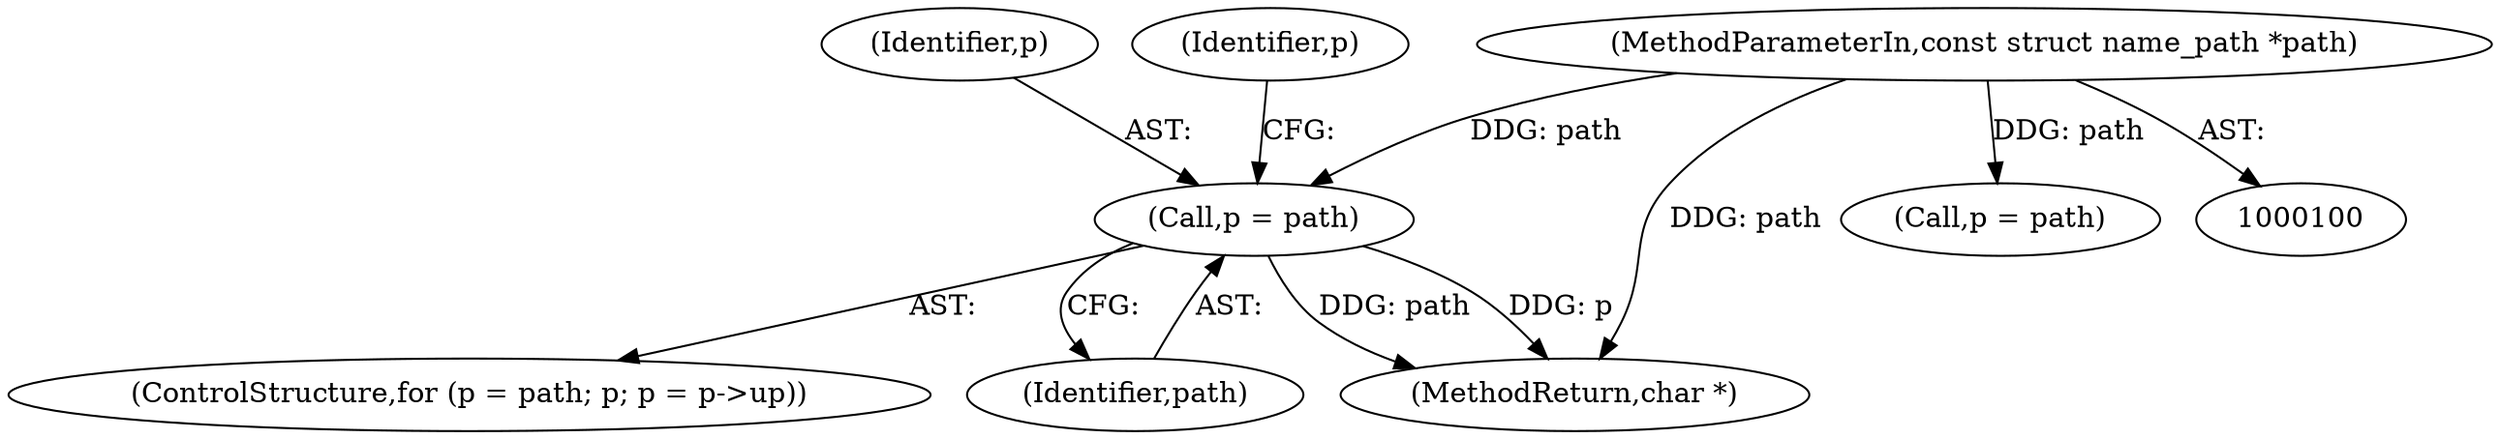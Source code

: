 digraph "0_git_34fa79a6cde56d6d428ab0d3160cb094ebad3305_0@pointer" {
"1000160" [label="(Call,p = path)"];
"1000101" [label="(MethodParameterIn,const struct name_path *path)"];
"1000161" [label="(Identifier,p)"];
"1000101" [label="(MethodParameterIn,const struct name_path *path)"];
"1000160" [label="(Call,p = path)"];
"1000159" [label="(ControlStructure,for (p = path; p; p = p->up))"];
"1000119" [label="(Call,p = path)"];
"1000163" [label="(Identifier,p)"];
"1000162" [label="(Identifier,path)"];
"1000199" [label="(MethodReturn,char *)"];
"1000160" -> "1000159"  [label="AST: "];
"1000160" -> "1000162"  [label="CFG: "];
"1000161" -> "1000160"  [label="AST: "];
"1000162" -> "1000160"  [label="AST: "];
"1000163" -> "1000160"  [label="CFG: "];
"1000160" -> "1000199"  [label="DDG: path"];
"1000160" -> "1000199"  [label="DDG: p"];
"1000101" -> "1000160"  [label="DDG: path"];
"1000101" -> "1000100"  [label="AST: "];
"1000101" -> "1000199"  [label="DDG: path"];
"1000101" -> "1000119"  [label="DDG: path"];
}
